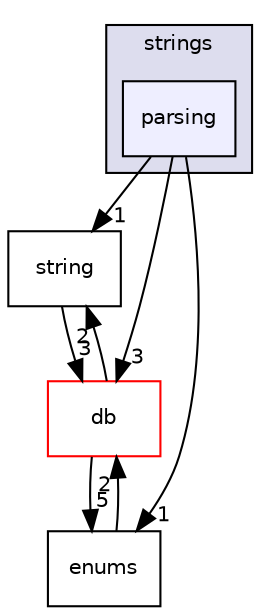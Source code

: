digraph "src/OpenFOAM/primitives/strings/parsing" {
  bgcolor=transparent;
  compound=true
  node [ fontsize="10", fontname="Helvetica"];
  edge [ labelfontsize="10", labelfontname="Helvetica"];
  subgraph clusterdir_ce1ee507886310df0e74ee2e624fbc88 {
    graph [ bgcolor="#ddddee", pencolor="black", label="strings" fontname="Helvetica", fontsize="10", URL="dir_ce1ee507886310df0e74ee2e624fbc88.html"]
  dir_55ec58ee6b7e0baec45c0ce73e50465f [shape=box, label="parsing", style="filled", fillcolor="#eeeeff", pencolor="black", URL="dir_55ec58ee6b7e0baec45c0ce73e50465f.html"];
  }
  dir_5d269f08fff917248372ebf5423c45f9 [shape=box label="string" URL="dir_5d269f08fff917248372ebf5423c45f9.html"];
  dir_63c634f7a7cfd679ac26c67fb30fc32f [shape=box label="db" color="red" URL="dir_63c634f7a7cfd679ac26c67fb30fc32f.html"];
  dir_b997e59254caaf3bad833df621f73e31 [shape=box label="enums" URL="dir_b997e59254caaf3bad833df621f73e31.html"];
  dir_5d269f08fff917248372ebf5423c45f9->dir_63c634f7a7cfd679ac26c67fb30fc32f [headlabel="3", labeldistance=1.5 headhref="dir_002737_002218.html"];
  dir_63c634f7a7cfd679ac26c67fb30fc32f->dir_5d269f08fff917248372ebf5423c45f9 [headlabel="2", labeldistance=1.5 headhref="dir_002218_002737.html"];
  dir_63c634f7a7cfd679ac26c67fb30fc32f->dir_b997e59254caaf3bad833df621f73e31 [headlabel="5", labeldistance=1.5 headhref="dir_002218_002648.html"];
  dir_55ec58ee6b7e0baec45c0ce73e50465f->dir_5d269f08fff917248372ebf5423c45f9 [headlabel="1", labeldistance=1.5 headhref="dir_002735_002737.html"];
  dir_55ec58ee6b7e0baec45c0ce73e50465f->dir_63c634f7a7cfd679ac26c67fb30fc32f [headlabel="3", labeldistance=1.5 headhref="dir_002735_002218.html"];
  dir_55ec58ee6b7e0baec45c0ce73e50465f->dir_b997e59254caaf3bad833df621f73e31 [headlabel="1", labeldistance=1.5 headhref="dir_002735_002648.html"];
  dir_b997e59254caaf3bad833df621f73e31->dir_63c634f7a7cfd679ac26c67fb30fc32f [headlabel="2", labeldistance=1.5 headhref="dir_002648_002218.html"];
}
